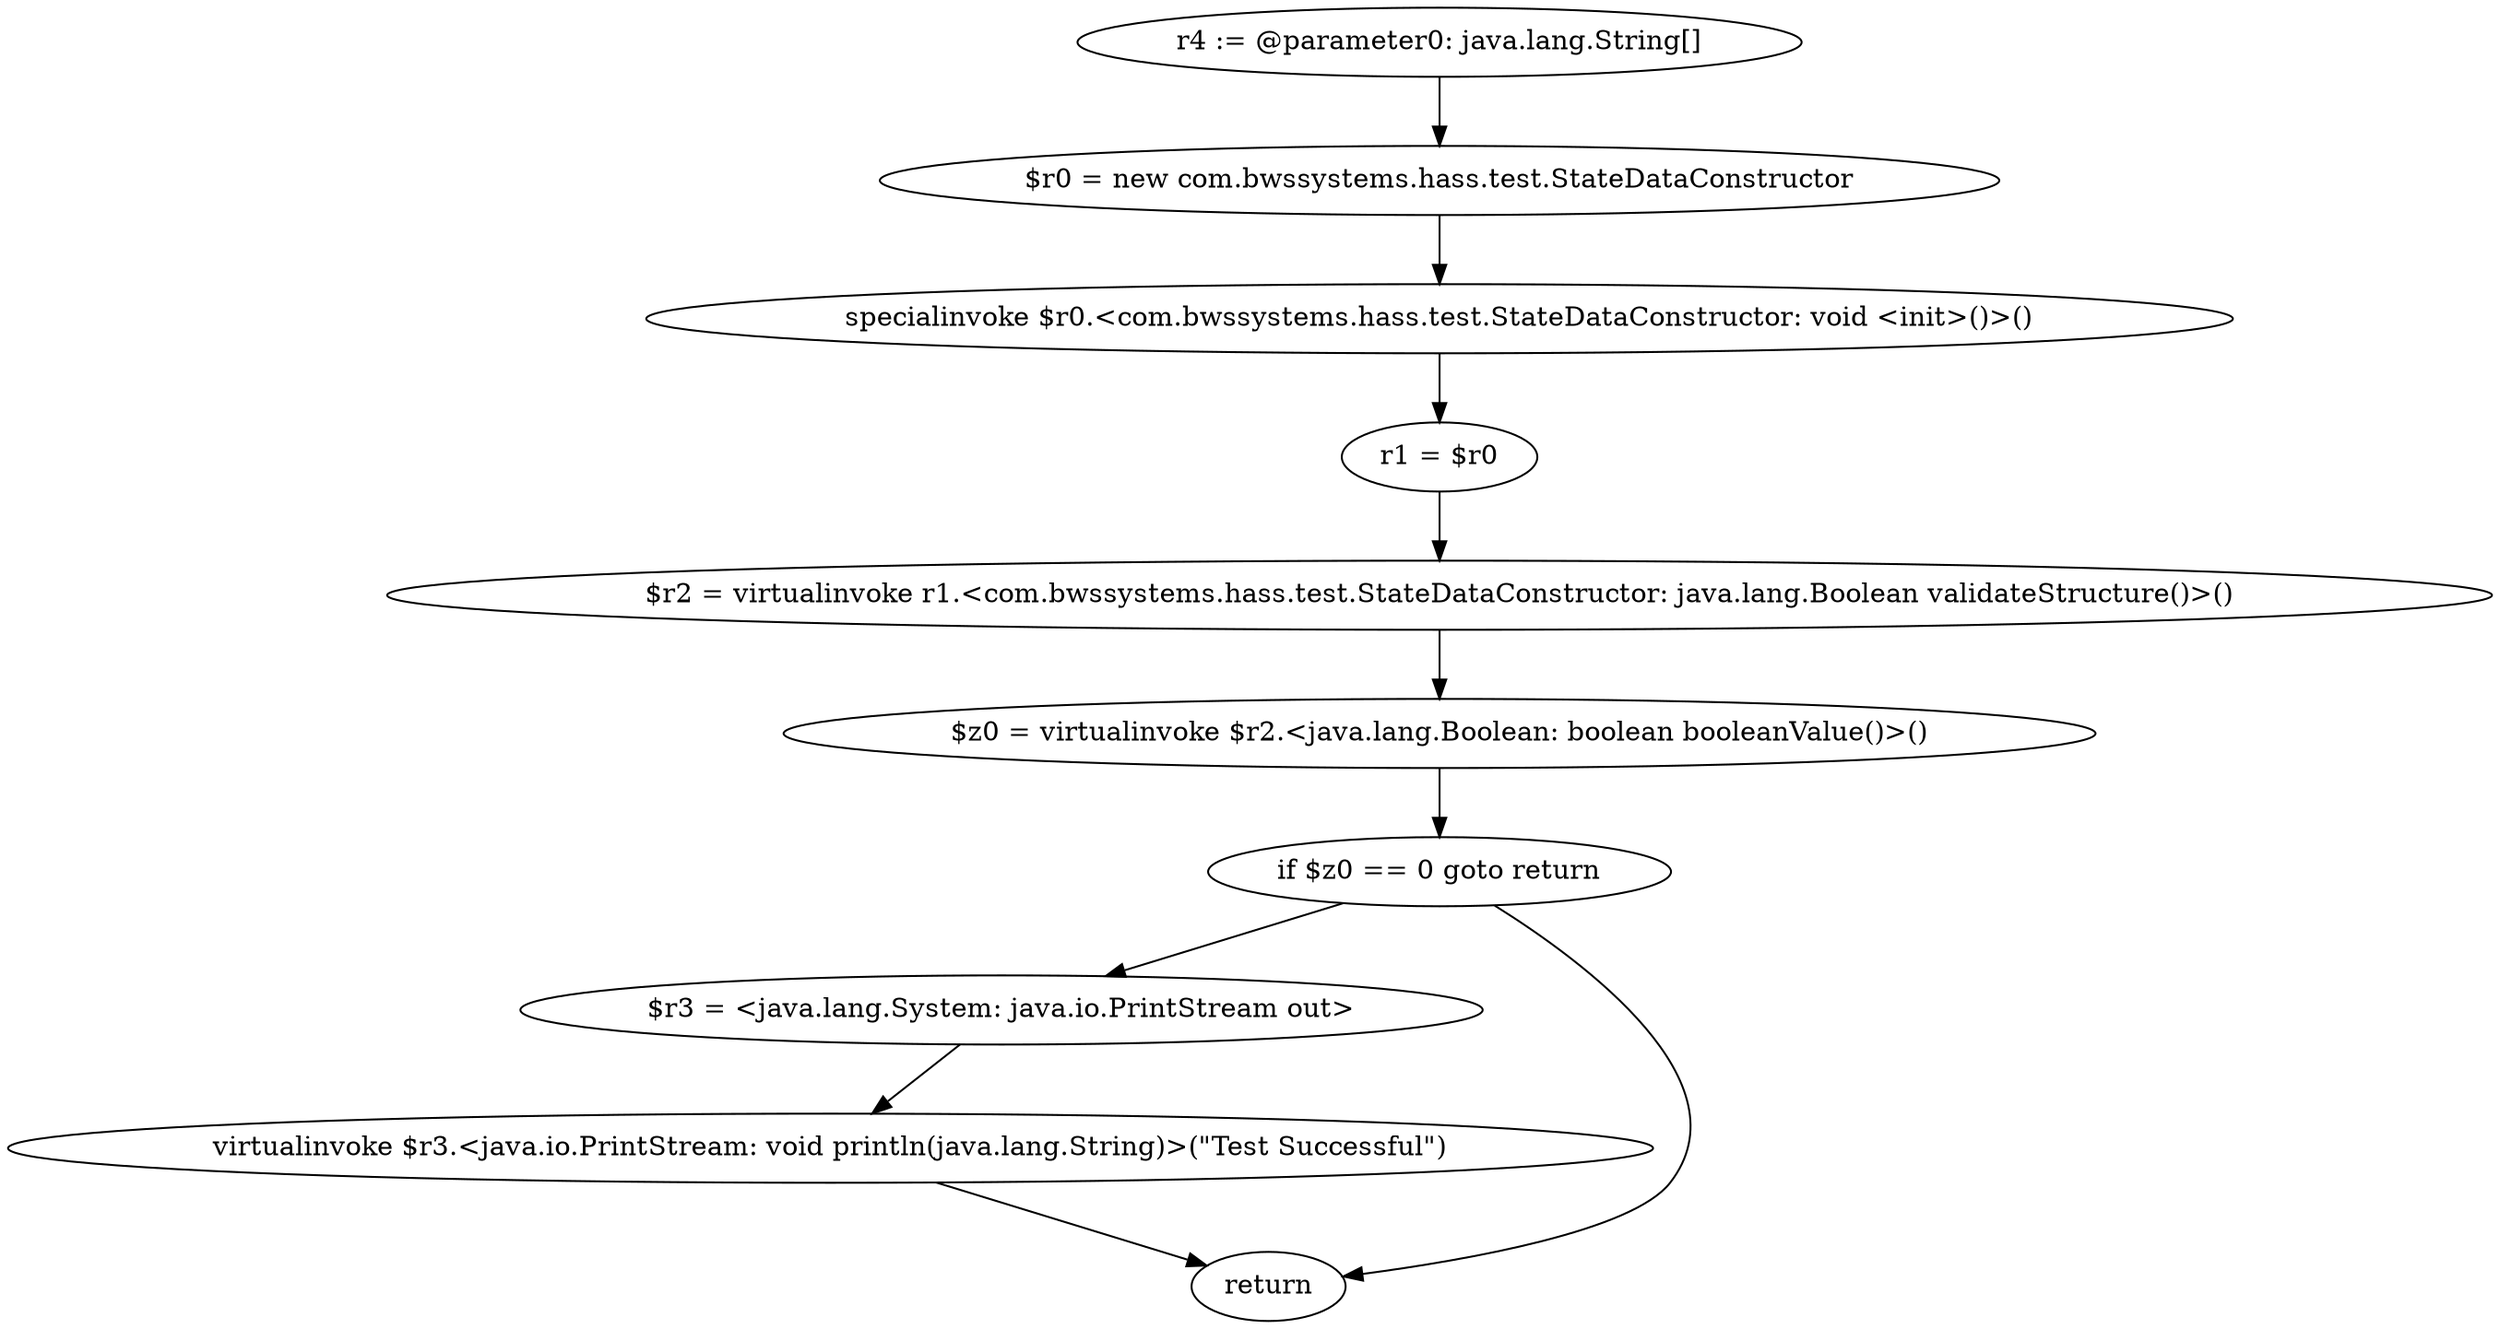 digraph "unitGraph" {
    "r4 := @parameter0: java.lang.String[]"
    "$r0 = new com.bwssystems.hass.test.StateDataConstructor"
    "specialinvoke $r0.<com.bwssystems.hass.test.StateDataConstructor: void <init>()>()"
    "r1 = $r0"
    "$r2 = virtualinvoke r1.<com.bwssystems.hass.test.StateDataConstructor: java.lang.Boolean validateStructure()>()"
    "$z0 = virtualinvoke $r2.<java.lang.Boolean: boolean booleanValue()>()"
    "if $z0 == 0 goto return"
    "$r3 = <java.lang.System: java.io.PrintStream out>"
    "virtualinvoke $r3.<java.io.PrintStream: void println(java.lang.String)>(\"Test Successful\")"
    "return"
    "r4 := @parameter0: java.lang.String[]"->"$r0 = new com.bwssystems.hass.test.StateDataConstructor";
    "$r0 = new com.bwssystems.hass.test.StateDataConstructor"->"specialinvoke $r0.<com.bwssystems.hass.test.StateDataConstructor: void <init>()>()";
    "specialinvoke $r0.<com.bwssystems.hass.test.StateDataConstructor: void <init>()>()"->"r1 = $r0";
    "r1 = $r0"->"$r2 = virtualinvoke r1.<com.bwssystems.hass.test.StateDataConstructor: java.lang.Boolean validateStructure()>()";
    "$r2 = virtualinvoke r1.<com.bwssystems.hass.test.StateDataConstructor: java.lang.Boolean validateStructure()>()"->"$z0 = virtualinvoke $r2.<java.lang.Boolean: boolean booleanValue()>()";
    "$z0 = virtualinvoke $r2.<java.lang.Boolean: boolean booleanValue()>()"->"if $z0 == 0 goto return";
    "if $z0 == 0 goto return"->"$r3 = <java.lang.System: java.io.PrintStream out>";
    "if $z0 == 0 goto return"->"return";
    "$r3 = <java.lang.System: java.io.PrintStream out>"->"virtualinvoke $r3.<java.io.PrintStream: void println(java.lang.String)>(\"Test Successful\")";
    "virtualinvoke $r3.<java.io.PrintStream: void println(java.lang.String)>(\"Test Successful\")"->"return";
}
